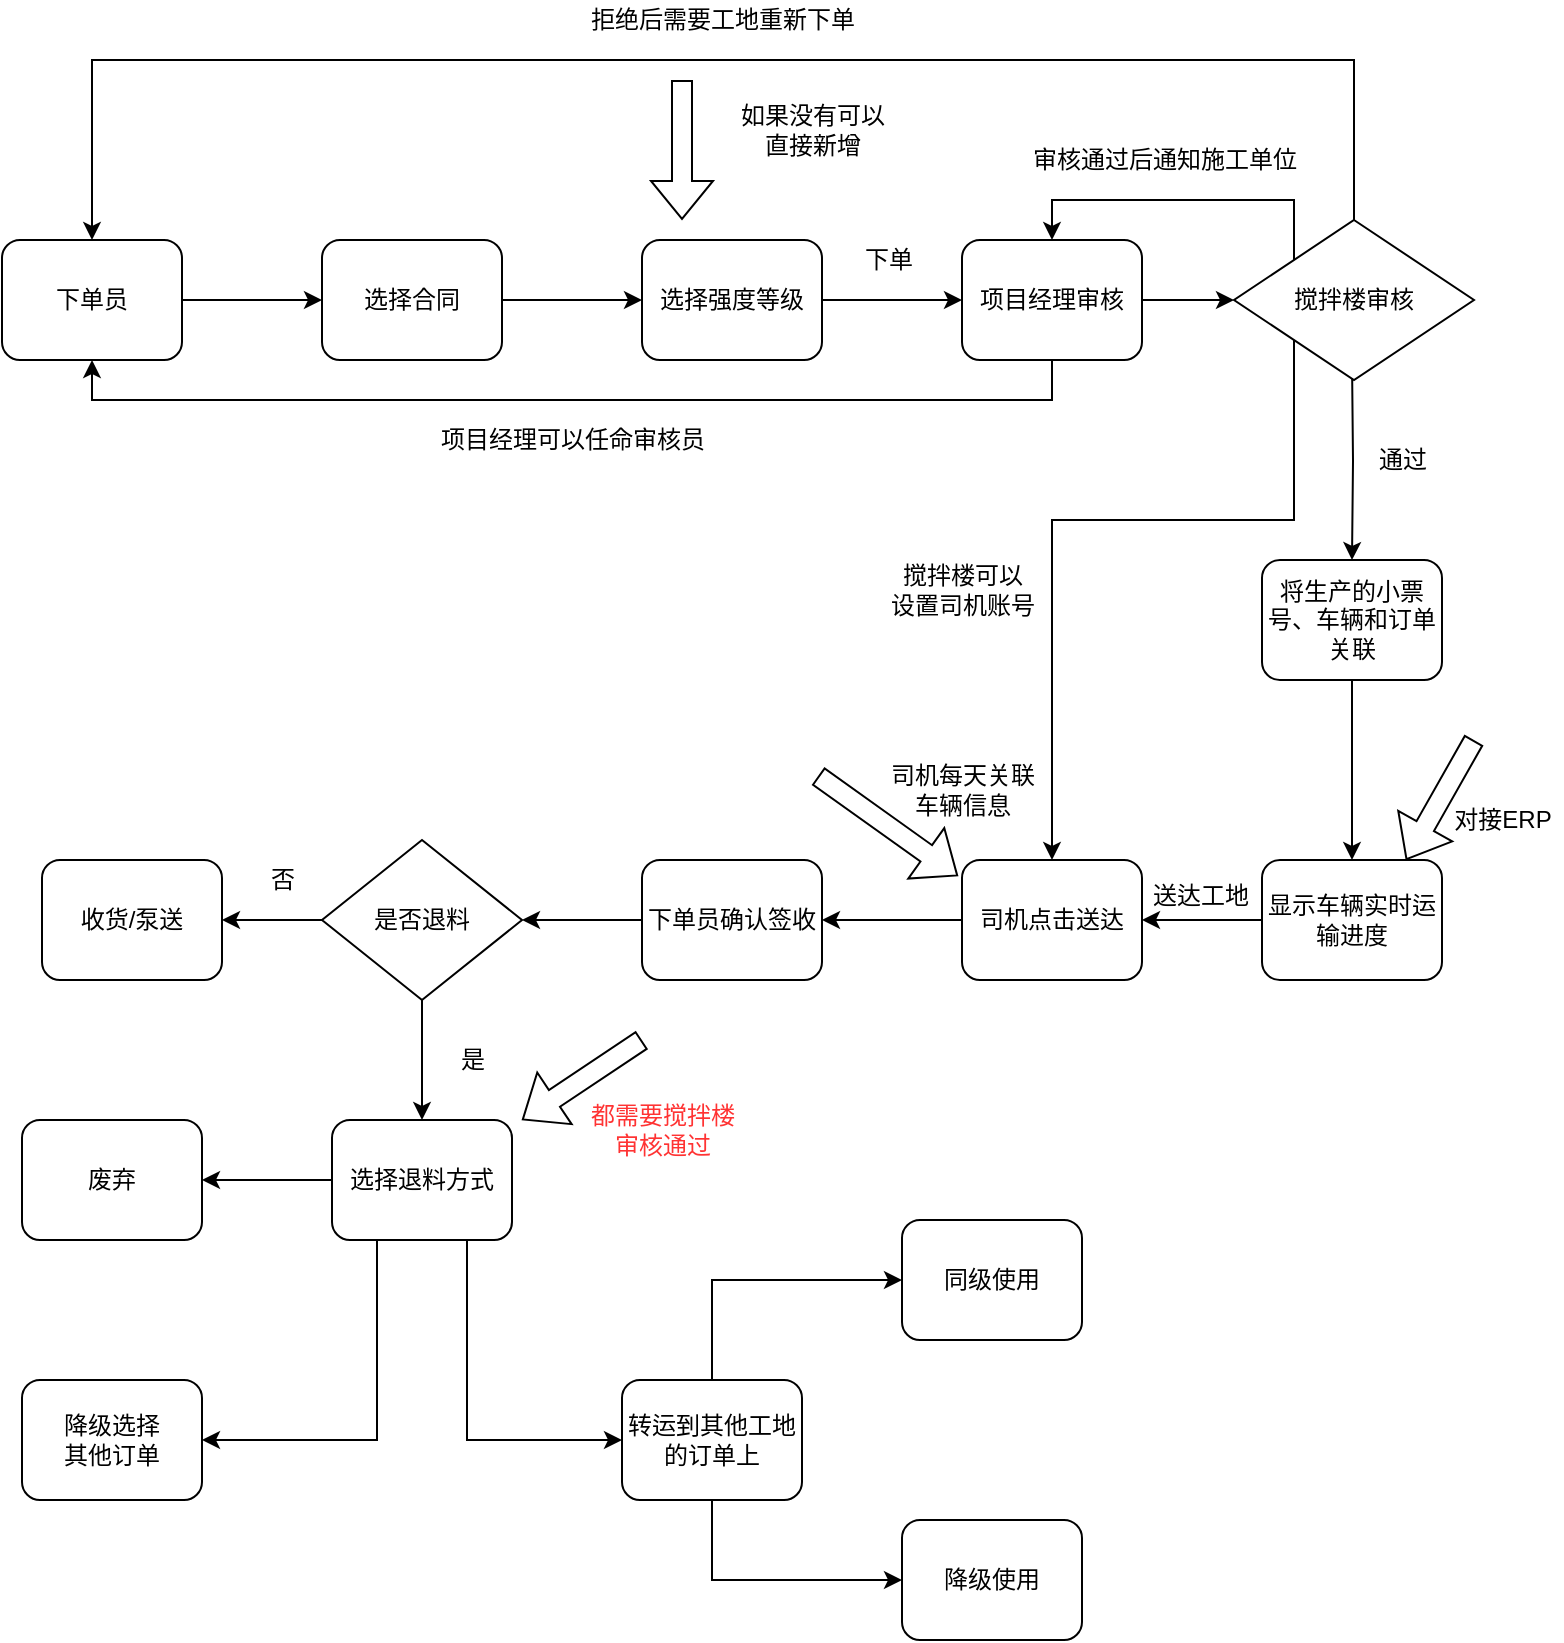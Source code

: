<mxfile version="16.2.2" type="github">
  <diagram id="C5RBs43oDa-KdzZeNtuy" name="Page-1">
    <mxGraphModel dx="2062" dy="1122" grid="1" gridSize="10" guides="1" tooltips="1" connect="1" arrows="1" fold="1" page="1" pageScale="1" pageWidth="827" pageHeight="1169" math="0" shadow="0">
      <root>
        <mxCell id="WIyWlLk6GJQsqaUBKTNV-0" />
        <mxCell id="WIyWlLk6GJQsqaUBKTNV-1" parent="WIyWlLk6GJQsqaUBKTNV-0" />
        <mxCell id="-0HCP_ZPMvVVkjuZWv6--1" value="" style="edgeStyle=orthogonalEdgeStyle;rounded=0;orthogonalLoop=1;jettySize=auto;html=1;" parent="WIyWlLk6GJQsqaUBKTNV-1" source="WIyWlLk6GJQsqaUBKTNV-3" target="-0HCP_ZPMvVVkjuZWv6--0" edge="1">
          <mxGeometry relative="1" as="geometry" />
        </mxCell>
        <mxCell id="WIyWlLk6GJQsqaUBKTNV-3" value="下单员" style="rounded=1;whiteSpace=wrap;html=1;fontSize=12;glass=0;strokeWidth=1;shadow=0;" parent="WIyWlLk6GJQsqaUBKTNV-1" vertex="1">
          <mxGeometry x="30" y="250" width="90" height="60" as="geometry" />
        </mxCell>
        <mxCell id="-0HCP_ZPMvVVkjuZWv6--3" value="" style="edgeStyle=orthogonalEdgeStyle;rounded=0;orthogonalLoop=1;jettySize=auto;html=1;" parent="WIyWlLk6GJQsqaUBKTNV-1" source="-0HCP_ZPMvVVkjuZWv6--0" target="-0HCP_ZPMvVVkjuZWv6--2" edge="1">
          <mxGeometry relative="1" as="geometry" />
        </mxCell>
        <mxCell id="-0HCP_ZPMvVVkjuZWv6--0" value="选择合同&lt;span style=&quot;color: rgba(0 , 0 , 0 , 0) ; font-family: monospace ; font-size: 0px&quot;&gt;%3CmxGraphModel%3E%3Croot%3E%3CmxCell%20id%3D%220%22%2F%3E%3CmxCell%20id%3D%221%22%20parent%3D%220%22%2F%3E%3CmxCell%20id%3D%222%22%20value%3D%22%E9%80%89%E6%8B%A9%E5%90%88%E5%90%8C%2F%E5%B7%A5%E7%A8%8B%22%20style%3D%22rounded%3D1%3BwhiteSpace%3Dwrap%3Bhtml%3D1%3BfontSize%3D12%3Bglass%3D0%3BstrokeWidth%3D1%3Bshadow%3D0%3B%22%20vertex%3D%221%22%20parent%3D%221%22%3E%3CmxGeometry%20x%3D%2240%22%20y%3D%22410%22%20width%3D%2290%22%20height%3D%2260%22%20as%3D%22geometry%22%2F%3E%3C%2FmxCell%3E%3C%2Froot%3E%3C%2FmxGraphModel%3E&lt;/span&gt;" style="rounded=1;whiteSpace=wrap;html=1;fontSize=12;glass=0;strokeWidth=1;shadow=0;" parent="WIyWlLk6GJQsqaUBKTNV-1" vertex="1">
          <mxGeometry x="190" y="250" width="90" height="60" as="geometry" />
        </mxCell>
        <mxCell id="-0HCP_ZPMvVVkjuZWv6--8" value="" style="edgeStyle=orthogonalEdgeStyle;rounded=0;orthogonalLoop=1;jettySize=auto;html=1;" parent="WIyWlLk6GJQsqaUBKTNV-1" source="-0HCP_ZPMvVVkjuZWv6--2" target="-0HCP_ZPMvVVkjuZWv6--7" edge="1">
          <mxGeometry relative="1" as="geometry" />
        </mxCell>
        <mxCell id="-0HCP_ZPMvVVkjuZWv6--2" value="选择强度等级" style="rounded=1;whiteSpace=wrap;html=1;fontSize=12;glass=0;strokeWidth=1;shadow=0;" parent="WIyWlLk6GJQsqaUBKTNV-1" vertex="1">
          <mxGeometry x="350" y="250" width="90" height="60" as="geometry" />
        </mxCell>
        <mxCell id="-0HCP_ZPMvVVkjuZWv6--5" value="" style="shape=flexArrow;endArrow=classic;html=1;rounded=0;" parent="WIyWlLk6GJQsqaUBKTNV-1" edge="1">
          <mxGeometry width="50" height="50" relative="1" as="geometry">
            <mxPoint x="370" y="170" as="sourcePoint" />
            <mxPoint x="370" y="240" as="targetPoint" />
          </mxGeometry>
        </mxCell>
        <mxCell id="-0HCP_ZPMvVVkjuZWv6--6" value="如果没有可以&lt;br&gt;直接新增" style="text;html=1;resizable=0;autosize=1;align=center;verticalAlign=middle;points=[];fillColor=none;strokeColor=none;rounded=0;" parent="WIyWlLk6GJQsqaUBKTNV-1" vertex="1">
          <mxGeometry x="390" y="180" width="90" height="30" as="geometry" />
        </mxCell>
        <mxCell id="-0HCP_ZPMvVVkjuZWv6--10" style="edgeStyle=orthogonalEdgeStyle;rounded=0;orthogonalLoop=1;jettySize=auto;html=1;entryX=0.5;entryY=1;entryDx=0;entryDy=0;" parent="WIyWlLk6GJQsqaUBKTNV-1" source="-0HCP_ZPMvVVkjuZWv6--7" target="WIyWlLk6GJQsqaUBKTNV-3" edge="1">
          <mxGeometry relative="1" as="geometry">
            <Array as="points">
              <mxPoint x="555" y="330" />
              <mxPoint x="75" y="330" />
            </Array>
          </mxGeometry>
        </mxCell>
        <mxCell id="-0HCP_ZPMvVVkjuZWv6--13" value="" style="edgeStyle=orthogonalEdgeStyle;rounded=0;orthogonalLoop=1;jettySize=auto;html=1;entryX=0;entryY=0.5;entryDx=0;entryDy=0;" parent="WIyWlLk6GJQsqaUBKTNV-1" source="-0HCP_ZPMvVVkjuZWv6--7" target="-0HCP_ZPMvVVkjuZWv6--21" edge="1">
          <mxGeometry relative="1" as="geometry">
            <mxPoint x="660" y="280" as="targetPoint" />
          </mxGeometry>
        </mxCell>
        <mxCell id="-0HCP_ZPMvVVkjuZWv6--7" value="项目经理审核" style="rounded=1;whiteSpace=wrap;html=1;fontSize=12;glass=0;strokeWidth=1;shadow=0;" parent="WIyWlLk6GJQsqaUBKTNV-1" vertex="1">
          <mxGeometry x="510" y="250" width="90" height="60" as="geometry" />
        </mxCell>
        <mxCell id="-0HCP_ZPMvVVkjuZWv6--9" value="下单" style="text;html=1;resizable=0;autosize=1;align=center;verticalAlign=middle;points=[];fillColor=none;strokeColor=none;rounded=0;" parent="WIyWlLk6GJQsqaUBKTNV-1" vertex="1">
          <mxGeometry x="453" y="250" width="40" height="20" as="geometry" />
        </mxCell>
        <mxCell id="-0HCP_ZPMvVVkjuZWv6--11" value="项目经理可以任命审核员" style="text;html=1;resizable=0;autosize=1;align=center;verticalAlign=middle;points=[];fillColor=none;strokeColor=none;rounded=0;" parent="WIyWlLk6GJQsqaUBKTNV-1" vertex="1">
          <mxGeometry x="240" y="340" width="150" height="20" as="geometry" />
        </mxCell>
        <mxCell id="-0HCP_ZPMvVVkjuZWv6--16" style="edgeStyle=orthogonalEdgeStyle;rounded=0;orthogonalLoop=1;jettySize=auto;html=1;exitX=0.5;exitY=0;exitDx=0;exitDy=0;entryX=0.5;entryY=0;entryDx=0;entryDy=0;" parent="WIyWlLk6GJQsqaUBKTNV-1" source="-0HCP_ZPMvVVkjuZWv6--21" target="WIyWlLk6GJQsqaUBKTNV-3" edge="1">
          <mxGeometry relative="1" as="geometry">
            <mxPoint x="727.5" y="250" as="sourcePoint" />
            <Array as="points">
              <mxPoint x="706" y="160" />
              <mxPoint x="75" y="160" />
            </Array>
          </mxGeometry>
        </mxCell>
        <mxCell id="-0HCP_ZPMvVVkjuZWv6--19" value="" style="edgeStyle=orthogonalEdgeStyle;rounded=0;orthogonalLoop=1;jettySize=auto;html=1;" parent="WIyWlLk6GJQsqaUBKTNV-1" target="-0HCP_ZPMvVVkjuZWv6--18" edge="1">
          <mxGeometry relative="1" as="geometry">
            <mxPoint x="705" y="310" as="sourcePoint" />
          </mxGeometry>
        </mxCell>
        <mxCell id="-0HCP_ZPMvVVkjuZWv6--15" value="审核通过后通知施工单位" style="text;html=1;resizable=0;autosize=1;align=center;verticalAlign=middle;points=[];fillColor=none;strokeColor=none;rounded=0;" parent="WIyWlLk6GJQsqaUBKTNV-1" vertex="1">
          <mxGeometry x="536" y="200" width="150" height="20" as="geometry" />
        </mxCell>
        <mxCell id="-0HCP_ZPMvVVkjuZWv6--17" value="拒绝后需要工地重新下单" style="text;html=1;resizable=0;autosize=1;align=center;verticalAlign=middle;points=[];fillColor=none;strokeColor=none;rounded=0;" parent="WIyWlLk6GJQsqaUBKTNV-1" vertex="1">
          <mxGeometry x="315" y="130" width="150" height="20" as="geometry" />
        </mxCell>
        <mxCell id="-0HCP_ZPMvVVkjuZWv6--24" value="" style="edgeStyle=orthogonalEdgeStyle;rounded=0;orthogonalLoop=1;jettySize=auto;html=1;" parent="WIyWlLk6GJQsqaUBKTNV-1" source="-0HCP_ZPMvVVkjuZWv6--18" target="-0HCP_ZPMvVVkjuZWv6--23" edge="1">
          <mxGeometry relative="1" as="geometry" />
        </mxCell>
        <mxCell id="-0HCP_ZPMvVVkjuZWv6--18" value="将生产的小票号、车辆和订单关联" style="rounded=1;whiteSpace=wrap;html=1;fontSize=12;glass=0;strokeWidth=1;shadow=0;" parent="WIyWlLk6GJQsqaUBKTNV-1" vertex="1">
          <mxGeometry x="660" y="410" width="90" height="60" as="geometry" />
        </mxCell>
        <mxCell id="-0HCP_ZPMvVVkjuZWv6--20" value="通过" style="text;html=1;resizable=0;autosize=1;align=center;verticalAlign=middle;points=[];fillColor=none;strokeColor=none;rounded=0;" parent="WIyWlLk6GJQsqaUBKTNV-1" vertex="1">
          <mxGeometry x="710" y="350" width="40" height="20" as="geometry" />
        </mxCell>
        <mxCell id="-0HCP_ZPMvVVkjuZWv6--22" style="edgeStyle=orthogonalEdgeStyle;rounded=0;orthogonalLoop=1;jettySize=auto;html=1;entryX=0.5;entryY=0;entryDx=0;entryDy=0;" parent="WIyWlLk6GJQsqaUBKTNV-1" source="-0HCP_ZPMvVVkjuZWv6--21" target="-0HCP_ZPMvVVkjuZWv6--7" edge="1">
          <mxGeometry relative="1" as="geometry">
            <Array as="points">
              <mxPoint x="676" y="230" />
              <mxPoint x="555" y="230" />
            </Array>
          </mxGeometry>
        </mxCell>
        <mxCell id="-0HCP_ZPMvVVkjuZWv6--32" style="edgeStyle=orthogonalEdgeStyle;rounded=0;orthogonalLoop=1;jettySize=auto;html=1;exitX=0;exitY=1;exitDx=0;exitDy=0;entryX=0.5;entryY=0;entryDx=0;entryDy=0;" parent="WIyWlLk6GJQsqaUBKTNV-1" source="-0HCP_ZPMvVVkjuZWv6--21" target="-0HCP_ZPMvVVkjuZWv6--27" edge="1">
          <mxGeometry relative="1" as="geometry">
            <Array as="points">
              <mxPoint x="676" y="390" />
              <mxPoint x="555" y="390" />
            </Array>
          </mxGeometry>
        </mxCell>
        <mxCell id="-0HCP_ZPMvVVkjuZWv6--21" value="搅拌楼审核" style="rhombus;whiteSpace=wrap;html=1;" parent="WIyWlLk6GJQsqaUBKTNV-1" vertex="1">
          <mxGeometry x="646" y="240" width="120" height="80" as="geometry" />
        </mxCell>
        <mxCell id="-0HCP_ZPMvVVkjuZWv6--28" value="" style="edgeStyle=orthogonalEdgeStyle;rounded=0;orthogonalLoop=1;jettySize=auto;html=1;" parent="WIyWlLk6GJQsqaUBKTNV-1" source="-0HCP_ZPMvVVkjuZWv6--23" target="-0HCP_ZPMvVVkjuZWv6--27" edge="1">
          <mxGeometry relative="1" as="geometry" />
        </mxCell>
        <mxCell id="-0HCP_ZPMvVVkjuZWv6--23" value="显示车辆实时运输进度" style="rounded=1;whiteSpace=wrap;html=1;fontSize=12;glass=0;strokeWidth=1;shadow=0;" parent="WIyWlLk6GJQsqaUBKTNV-1" vertex="1">
          <mxGeometry x="660" y="560" width="90" height="60" as="geometry" />
        </mxCell>
        <mxCell id="-0HCP_ZPMvVVkjuZWv6--25" value="" style="shape=flexArrow;endArrow=classic;html=1;rounded=0;" parent="WIyWlLk6GJQsqaUBKTNV-1" edge="1">
          <mxGeometry width="50" height="50" relative="1" as="geometry">
            <mxPoint x="766" y="500" as="sourcePoint" />
            <mxPoint x="732" y="560" as="targetPoint" />
          </mxGeometry>
        </mxCell>
        <mxCell id="-0HCP_ZPMvVVkjuZWv6--26" value="对接ERP" style="text;html=1;resizable=0;autosize=1;align=center;verticalAlign=middle;points=[];fillColor=none;strokeColor=none;rounded=0;" parent="WIyWlLk6GJQsqaUBKTNV-1" vertex="1">
          <mxGeometry x="750" y="530" width="60" height="20" as="geometry" />
        </mxCell>
        <mxCell id="-0HCP_ZPMvVVkjuZWv6--31" value="" style="edgeStyle=orthogonalEdgeStyle;rounded=0;orthogonalLoop=1;jettySize=auto;html=1;" parent="WIyWlLk6GJQsqaUBKTNV-1" source="-0HCP_ZPMvVVkjuZWv6--27" target="-0HCP_ZPMvVVkjuZWv6--30" edge="1">
          <mxGeometry relative="1" as="geometry" />
        </mxCell>
        <mxCell id="-0HCP_ZPMvVVkjuZWv6--27" value="司机点击送达" style="rounded=1;whiteSpace=wrap;html=1;fontSize=12;glass=0;strokeWidth=1;shadow=0;" parent="WIyWlLk6GJQsqaUBKTNV-1" vertex="1">
          <mxGeometry x="510" y="560" width="90" height="60" as="geometry" />
        </mxCell>
        <mxCell id="-0HCP_ZPMvVVkjuZWv6--29" value="送达工地" style="text;html=1;resizable=0;autosize=1;align=center;verticalAlign=middle;points=[];fillColor=none;strokeColor=none;rounded=0;" parent="WIyWlLk6GJQsqaUBKTNV-1" vertex="1">
          <mxGeometry x="599" y="568" width="60" height="20" as="geometry" />
        </mxCell>
        <mxCell id="-0HCP_ZPMvVVkjuZWv6--39" value="" style="edgeStyle=orthogonalEdgeStyle;rounded=0;orthogonalLoop=1;jettySize=auto;html=1;" parent="WIyWlLk6GJQsqaUBKTNV-1" source="-0HCP_ZPMvVVkjuZWv6--30" target="-0HCP_ZPMvVVkjuZWv6--38" edge="1">
          <mxGeometry relative="1" as="geometry" />
        </mxCell>
        <mxCell id="-0HCP_ZPMvVVkjuZWv6--30" value="下单员确认签收" style="rounded=1;whiteSpace=wrap;html=1;fontSize=12;glass=0;strokeWidth=1;shadow=0;" parent="WIyWlLk6GJQsqaUBKTNV-1" vertex="1">
          <mxGeometry x="350" y="560" width="90" height="60" as="geometry" />
        </mxCell>
        <mxCell id="-0HCP_ZPMvVVkjuZWv6--33" value="搅拌楼可以&lt;br&gt;设置司机账号" style="text;html=1;resizable=0;autosize=1;align=center;verticalAlign=middle;points=[];fillColor=none;strokeColor=none;rounded=0;rotation=0;" parent="WIyWlLk6GJQsqaUBKTNV-1" vertex="1">
          <mxGeometry x="465" y="410" width="90" height="30" as="geometry" />
        </mxCell>
        <mxCell id="-0HCP_ZPMvVVkjuZWv6--41" value="" style="edgeStyle=orthogonalEdgeStyle;rounded=0;orthogonalLoop=1;jettySize=auto;html=1;" parent="WIyWlLk6GJQsqaUBKTNV-1" source="-0HCP_ZPMvVVkjuZWv6--38" target="-0HCP_ZPMvVVkjuZWv6--40" edge="1">
          <mxGeometry relative="1" as="geometry" />
        </mxCell>
        <mxCell id="-0HCP_ZPMvVVkjuZWv6--44" value="" style="edgeStyle=orthogonalEdgeStyle;rounded=0;orthogonalLoop=1;jettySize=auto;html=1;" parent="WIyWlLk6GJQsqaUBKTNV-1" source="-0HCP_ZPMvVVkjuZWv6--38" target="-0HCP_ZPMvVVkjuZWv6--42" edge="1">
          <mxGeometry relative="1" as="geometry" />
        </mxCell>
        <mxCell id="-0HCP_ZPMvVVkjuZWv6--38" value="是否退料" style="rhombus;whiteSpace=wrap;html=1;" parent="WIyWlLk6GJQsqaUBKTNV-1" vertex="1">
          <mxGeometry x="190" y="550" width="100" height="80" as="geometry" />
        </mxCell>
        <mxCell id="-0HCP_ZPMvVVkjuZWv6--40" value="收货/泵送" style="rounded=1;whiteSpace=wrap;html=1;fontSize=12;glass=0;strokeWidth=1;shadow=0;" parent="WIyWlLk6GJQsqaUBKTNV-1" vertex="1">
          <mxGeometry x="50" y="560" width="90" height="60" as="geometry" />
        </mxCell>
        <mxCell id="-0HCP_ZPMvVVkjuZWv6--47" value="" style="edgeStyle=orthogonalEdgeStyle;rounded=0;orthogonalLoop=1;jettySize=auto;html=1;" parent="WIyWlLk6GJQsqaUBKTNV-1" source="-0HCP_ZPMvVVkjuZWv6--42" target="-0HCP_ZPMvVVkjuZWv6--46" edge="1">
          <mxGeometry relative="1" as="geometry" />
        </mxCell>
        <mxCell id="-0HCP_ZPMvVVkjuZWv6--51" style="edgeStyle=orthogonalEdgeStyle;rounded=0;orthogonalLoop=1;jettySize=auto;html=1;entryX=1;entryY=0.5;entryDx=0;entryDy=0;fontColor=#FF3333;exitX=0.25;exitY=1;exitDx=0;exitDy=0;" parent="WIyWlLk6GJQsqaUBKTNV-1" source="-0HCP_ZPMvVVkjuZWv6--42" target="-0HCP_ZPMvVVkjuZWv6--50" edge="1">
          <mxGeometry relative="1" as="geometry" />
        </mxCell>
        <mxCell id="-0HCP_ZPMvVVkjuZWv6--53" style="edgeStyle=orthogonalEdgeStyle;rounded=0;orthogonalLoop=1;jettySize=auto;html=1;entryX=0;entryY=0.5;entryDx=0;entryDy=0;fontColor=#FF3333;exitX=0.75;exitY=1;exitDx=0;exitDy=0;" parent="WIyWlLk6GJQsqaUBKTNV-1" source="-0HCP_ZPMvVVkjuZWv6--42" target="-0HCP_ZPMvVVkjuZWv6--52" edge="1">
          <mxGeometry relative="1" as="geometry" />
        </mxCell>
        <mxCell id="-0HCP_ZPMvVVkjuZWv6--42" value="选择退料方式" style="rounded=1;whiteSpace=wrap;html=1;fontSize=12;glass=0;strokeWidth=1;shadow=0;" parent="WIyWlLk6GJQsqaUBKTNV-1" vertex="1">
          <mxGeometry x="195" y="690" width="90" height="60" as="geometry" />
        </mxCell>
        <mxCell id="-0HCP_ZPMvVVkjuZWv6--43" value="否" style="text;html=1;resizable=0;autosize=1;align=center;verticalAlign=middle;points=[];fillColor=none;strokeColor=none;rounded=0;" parent="WIyWlLk6GJQsqaUBKTNV-1" vertex="1">
          <mxGeometry x="155" y="560" width="30" height="20" as="geometry" />
        </mxCell>
        <mxCell id="-0HCP_ZPMvVVkjuZWv6--45" value="是" style="text;html=1;resizable=0;autosize=1;align=center;verticalAlign=middle;points=[];fillColor=none;strokeColor=none;rounded=0;" parent="WIyWlLk6GJQsqaUBKTNV-1" vertex="1">
          <mxGeometry x="250" y="650" width="30" height="20" as="geometry" />
        </mxCell>
        <mxCell id="-0HCP_ZPMvVVkjuZWv6--46" value="废弃" style="rounded=1;whiteSpace=wrap;html=1;fontSize=12;glass=0;strokeWidth=1;shadow=0;" parent="WIyWlLk6GJQsqaUBKTNV-1" vertex="1">
          <mxGeometry x="40" y="690" width="90" height="60" as="geometry" />
        </mxCell>
        <mxCell id="-0HCP_ZPMvVVkjuZWv6--48" value="" style="shape=flexArrow;endArrow=classic;html=1;rounded=0;" parent="WIyWlLk6GJQsqaUBKTNV-1" edge="1">
          <mxGeometry width="50" height="50" relative="1" as="geometry">
            <mxPoint x="350" y="650" as="sourcePoint" />
            <mxPoint x="290" y="690" as="targetPoint" />
          </mxGeometry>
        </mxCell>
        <mxCell id="-0HCP_ZPMvVVkjuZWv6--49" value="&lt;font color=&quot;#ff3333&quot;&gt;都需要搅拌楼&lt;br&gt;审核通过&lt;/font&gt;" style="text;html=1;resizable=0;autosize=1;align=center;verticalAlign=middle;points=[];fillColor=none;strokeColor=none;rounded=0;" parent="WIyWlLk6GJQsqaUBKTNV-1" vertex="1">
          <mxGeometry x="315" y="680" width="90" height="30" as="geometry" />
        </mxCell>
        <mxCell id="-0HCP_ZPMvVVkjuZWv6--50" value="降级选择&lt;br&gt;其他订单" style="rounded=1;whiteSpace=wrap;html=1;fontSize=12;glass=0;strokeWidth=1;shadow=0;" parent="WIyWlLk6GJQsqaUBKTNV-1" vertex="1">
          <mxGeometry x="40" y="820" width="90" height="60" as="geometry" />
        </mxCell>
        <mxCell id="-0HCP_ZPMvVVkjuZWv6--56" style="edgeStyle=orthogonalEdgeStyle;rounded=0;orthogonalLoop=1;jettySize=auto;html=1;entryX=0;entryY=0.5;entryDx=0;entryDy=0;fontColor=#FF3333;exitX=0.5;exitY=0;exitDx=0;exitDy=0;" parent="WIyWlLk6GJQsqaUBKTNV-1" source="-0HCP_ZPMvVVkjuZWv6--52" target="-0HCP_ZPMvVVkjuZWv6--54" edge="1">
          <mxGeometry relative="1" as="geometry" />
        </mxCell>
        <mxCell id="-0HCP_ZPMvVVkjuZWv6--57" style="edgeStyle=orthogonalEdgeStyle;rounded=0;orthogonalLoop=1;jettySize=auto;html=1;entryX=0;entryY=0.5;entryDx=0;entryDy=0;fontColor=#FF3333;exitX=0.5;exitY=1;exitDx=0;exitDy=0;" parent="WIyWlLk6GJQsqaUBKTNV-1" source="-0HCP_ZPMvVVkjuZWv6--52" target="-0HCP_ZPMvVVkjuZWv6--55" edge="1">
          <mxGeometry relative="1" as="geometry" />
        </mxCell>
        <mxCell id="-0HCP_ZPMvVVkjuZWv6--52" value="转运到其他工地的订单上" style="rounded=1;whiteSpace=wrap;html=1;fontSize=12;glass=0;strokeWidth=1;shadow=0;" parent="WIyWlLk6GJQsqaUBKTNV-1" vertex="1">
          <mxGeometry x="340" y="820" width="90" height="60" as="geometry" />
        </mxCell>
        <mxCell id="-0HCP_ZPMvVVkjuZWv6--54" value="同级使用" style="rounded=1;whiteSpace=wrap;html=1;fontSize=12;glass=0;strokeWidth=1;shadow=0;" parent="WIyWlLk6GJQsqaUBKTNV-1" vertex="1">
          <mxGeometry x="480" y="740" width="90" height="60" as="geometry" />
        </mxCell>
        <mxCell id="-0HCP_ZPMvVVkjuZWv6--55" value="降级使用" style="rounded=1;whiteSpace=wrap;html=1;fontSize=12;glass=0;strokeWidth=1;shadow=0;" parent="WIyWlLk6GJQsqaUBKTNV-1" vertex="1">
          <mxGeometry x="480" y="890" width="90" height="60" as="geometry" />
        </mxCell>
        <mxCell id="Mv4r5YnjeERYWlCcruqq-1" value="司机每天关联&lt;br&gt;车辆信息" style="text;html=1;resizable=0;autosize=1;align=center;verticalAlign=middle;points=[];fillColor=none;strokeColor=none;rounded=0;" vertex="1" parent="WIyWlLk6GJQsqaUBKTNV-1">
          <mxGeometry x="465" y="510" width="90" height="30" as="geometry" />
        </mxCell>
        <mxCell id="Mv4r5YnjeERYWlCcruqq-2" value="" style="shape=flexArrow;endArrow=classic;html=1;rounded=0;" edge="1" parent="WIyWlLk6GJQsqaUBKTNV-1">
          <mxGeometry width="50" height="50" relative="1" as="geometry">
            <mxPoint x="438" y="518" as="sourcePoint" />
            <mxPoint x="508" y="568" as="targetPoint" />
          </mxGeometry>
        </mxCell>
      </root>
    </mxGraphModel>
  </diagram>
</mxfile>
